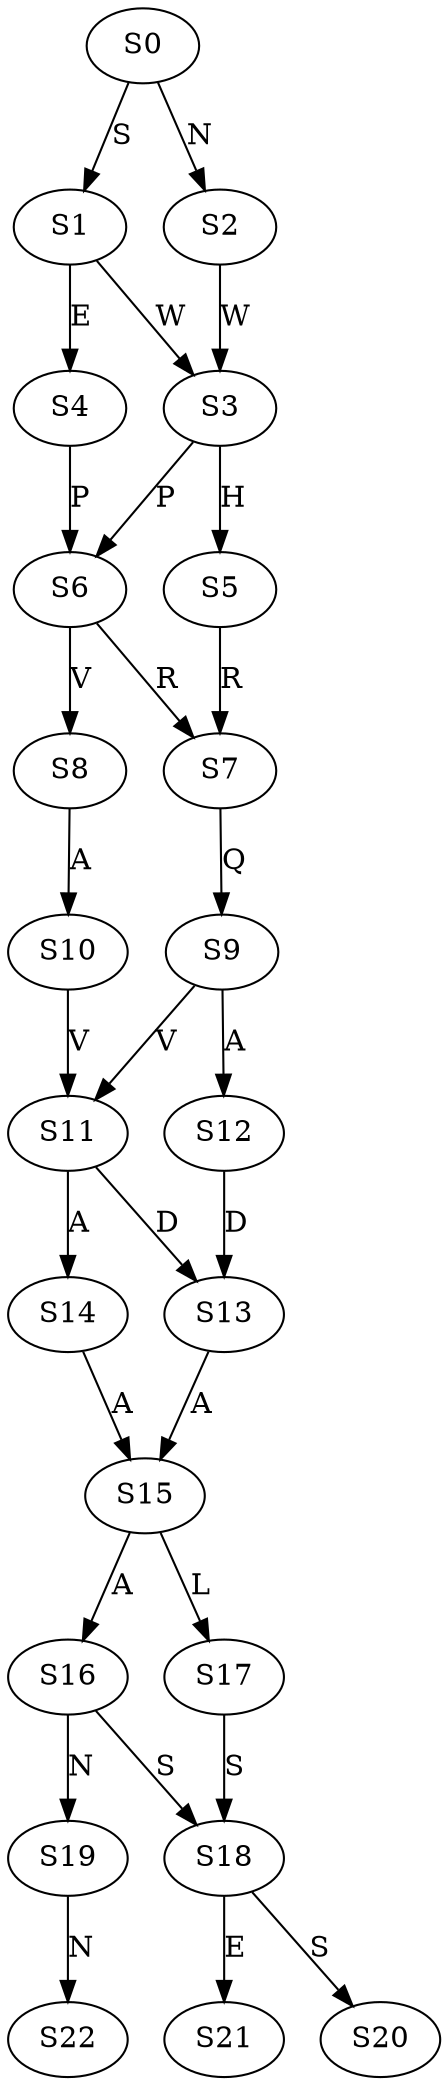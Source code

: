 strict digraph  {
	S0 -> S1 [ label = S ];
	S0 -> S2 [ label = N ];
	S1 -> S3 [ label = W ];
	S1 -> S4 [ label = E ];
	S2 -> S3 [ label = W ];
	S3 -> S5 [ label = H ];
	S3 -> S6 [ label = P ];
	S4 -> S6 [ label = P ];
	S5 -> S7 [ label = R ];
	S6 -> S8 [ label = V ];
	S6 -> S7 [ label = R ];
	S7 -> S9 [ label = Q ];
	S8 -> S10 [ label = A ];
	S9 -> S11 [ label = V ];
	S9 -> S12 [ label = A ];
	S10 -> S11 [ label = V ];
	S11 -> S13 [ label = D ];
	S11 -> S14 [ label = A ];
	S12 -> S13 [ label = D ];
	S13 -> S15 [ label = A ];
	S14 -> S15 [ label = A ];
	S15 -> S16 [ label = A ];
	S15 -> S17 [ label = L ];
	S16 -> S18 [ label = S ];
	S16 -> S19 [ label = N ];
	S17 -> S18 [ label = S ];
	S18 -> S20 [ label = S ];
	S18 -> S21 [ label = E ];
	S19 -> S22 [ label = N ];
}
